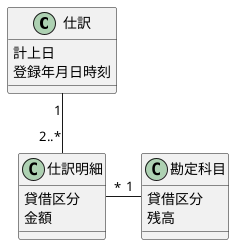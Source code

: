 @startuml

class 仕訳 {
  計上日
  登録年月日時刻
}

class 仕訳明細 {
  貸借区分
  金額
}

class 勘定科目 {
  貸借区分
  残高
}

仕訳 "1"--"2..*" 仕訳明細
仕訳明細 "*"-r-"1" 勘定科目

@enduml
